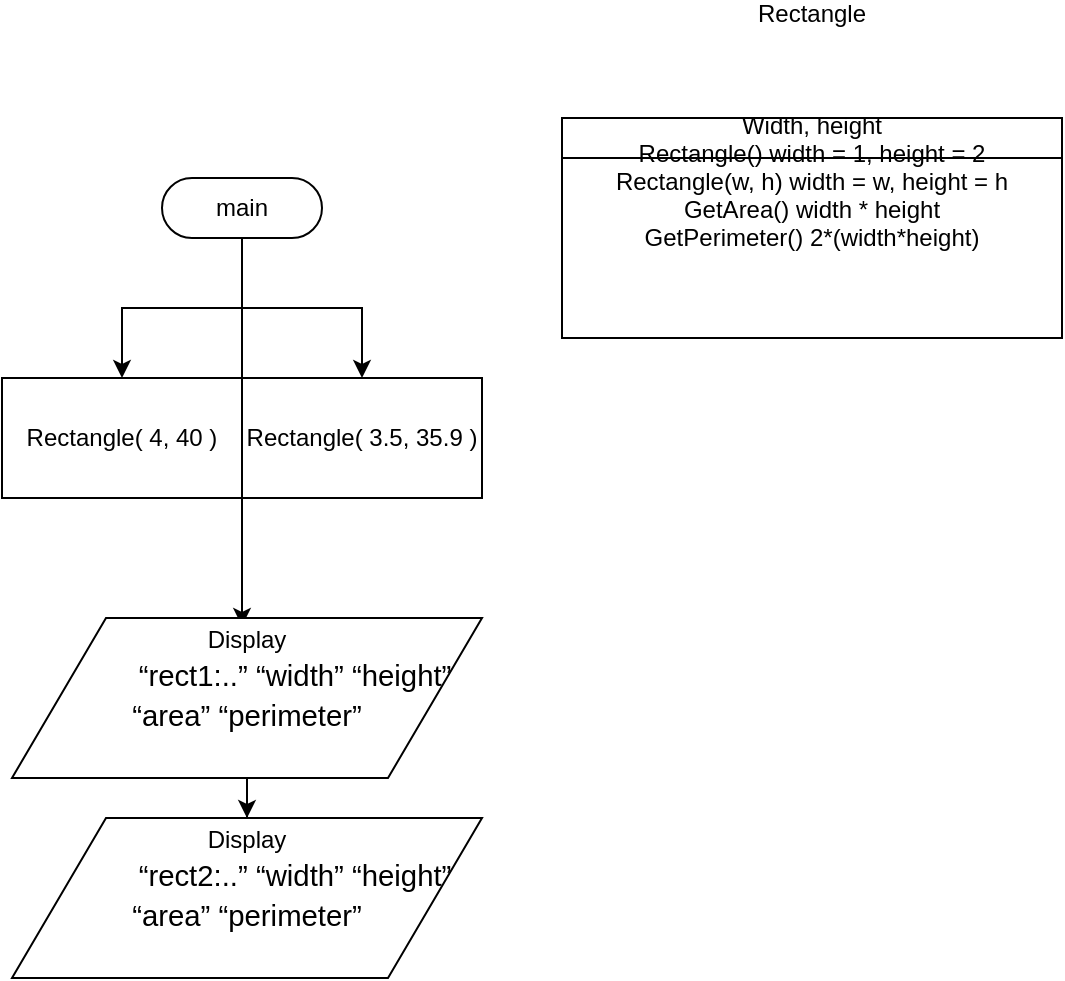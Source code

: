 <mxfile version="25.0.3">
  <diagram name="Page-1" id="nWav0FxMljMIpkVPyXGa">
    <mxGraphModel dx="691" dy="586" grid="1" gridSize="10" guides="1" tooltips="1" connect="1" arrows="1" fold="1" page="1" pageScale="1" pageWidth="850" pageHeight="1100" math="0" shadow="0">
      <root>
        <mxCell id="0" />
        <mxCell id="1" parent="0" />
        <mxCell id="vO2ole6xevDvYpz_UumO-3" value="" style="edgeStyle=orthogonalEdgeStyle;rounded=0;orthogonalLoop=1;jettySize=auto;html=1;" edge="1" parent="1" source="vO2ole6xevDvYpz_UumO-1" target="vO2ole6xevDvYpz_UumO-2">
          <mxGeometry relative="1" as="geometry" />
        </mxCell>
        <mxCell id="vO2ole6xevDvYpz_UumO-9" value="" style="edgeStyle=orthogonalEdgeStyle;rounded=0;orthogonalLoop=1;jettySize=auto;html=1;" edge="1" parent="1" source="vO2ole6xevDvYpz_UumO-1" target="vO2ole6xevDvYpz_UumO-8">
          <mxGeometry relative="1" as="geometry" />
        </mxCell>
        <mxCell id="vO2ole6xevDvYpz_UumO-10" style="edgeStyle=orthogonalEdgeStyle;rounded=0;orthogonalLoop=1;jettySize=auto;html=1;" edge="1" parent="1" source="vO2ole6xevDvYpz_UumO-1">
          <mxGeometry relative="1" as="geometry">
            <mxPoint x="310" y="334" as="targetPoint" />
          </mxGeometry>
        </mxCell>
        <mxCell id="vO2ole6xevDvYpz_UumO-1" value="main" style="html=1;dashed=0;whiteSpace=wrap;shape=mxgraph.dfd.start" vertex="1" parent="1">
          <mxGeometry x="270" y="110" width="80" height="30" as="geometry" />
        </mxCell>
        <mxCell id="vO2ole6xevDvYpz_UumO-2" value="Rectangle( 4, 40 )" style="whiteSpace=wrap;html=1;dashed=0;" vertex="1" parent="1">
          <mxGeometry x="190" y="210" width="120" height="60" as="geometry" />
        </mxCell>
        <mxCell id="vO2ole6xevDvYpz_UumO-8" value="Rectangle( 3.5, 35.9 )" style="whiteSpace=wrap;html=1;dashed=0;" vertex="1" parent="1">
          <mxGeometry x="310" y="210" width="120" height="60" as="geometry" />
        </mxCell>
        <mxCell id="vO2ole6xevDvYpz_UumO-13" value="" style="edgeStyle=orthogonalEdgeStyle;rounded=0;orthogonalLoop=1;jettySize=auto;html=1;" edge="1" parent="1" source="vO2ole6xevDvYpz_UumO-11" target="vO2ole6xevDvYpz_UumO-12">
          <mxGeometry relative="1" as="geometry" />
        </mxCell>
        <mxCell id="vO2ole6xevDvYpz_UumO-11" value="Display&lt;div&gt;&lt;span id=&quot;docs-internal-guid-20cb38a5-7fff-5b3b-3c27-8b09750b406d&quot;&gt;&lt;p style=&quot;line-height:1.38;text-indent: 36pt;margin-top:0pt;margin-bottom:0pt;&quot; dir=&quot;ltr&quot;&gt;&lt;span style=&quot;font-size: 11pt; font-family: Arial, sans-serif; background-color: transparent; font-variant-numeric: normal; font-variant-east-asian: normal; font-variant-alternates: normal; font-variant-position: normal; font-variant-emoji: normal; vertical-align: baseline; white-space-collapse: preserve;&quot;&gt;“rect1:..” “width” “height” “area” “perimeter”&lt;/span&gt;&lt;/p&gt;&lt;div&gt;&lt;span style=&quot;font-size: 11pt; font-family: Arial, sans-serif; background-color: transparent; font-variant-numeric: normal; font-variant-east-asian: normal; font-variant-alternates: normal; font-variant-position: normal; font-variant-emoji: normal; vertical-align: baseline; white-space-collapse: preserve;&quot;&gt;&lt;br&gt;&lt;/span&gt;&lt;/div&gt;&lt;/span&gt;&lt;/div&gt;" style="shape=parallelogram;perimeter=parallelogramPerimeter;whiteSpace=wrap;html=1;dashed=0;" vertex="1" parent="1">
          <mxGeometry x="195" y="330" width="235" height="80" as="geometry" />
        </mxCell>
        <mxCell id="vO2ole6xevDvYpz_UumO-12" value="Display&lt;div&gt;&lt;span id=&quot;docs-internal-guid-20cb38a5-7fff-5b3b-3c27-8b09750b406d&quot;&gt;&lt;p style=&quot;line-height:1.38;text-indent: 36pt;margin-top:0pt;margin-bottom:0pt;&quot; dir=&quot;ltr&quot;&gt;&lt;span style=&quot;font-size: 11pt; font-family: Arial, sans-serif; background-color: transparent; font-variant-numeric: normal; font-variant-east-asian: normal; font-variant-alternates: normal; font-variant-position: normal; font-variant-emoji: normal; vertical-align: baseline; white-space-collapse: preserve;&quot;&gt;“rect2:..” “width” “height” “area” “perimeter”&lt;/span&gt;&lt;/p&gt;&lt;div&gt;&lt;span style=&quot;font-size: 11pt; font-family: Arial, sans-serif; background-color: transparent; font-variant-numeric: normal; font-variant-east-asian: normal; font-variant-alternates: normal; font-variant-position: normal; font-variant-emoji: normal; vertical-align: baseline; white-space-collapse: preserve;&quot;&gt;&lt;br&gt;&lt;/span&gt;&lt;/div&gt;&lt;/span&gt;&lt;/div&gt;" style="shape=parallelogram;perimeter=parallelogramPerimeter;whiteSpace=wrap;html=1;dashed=0;" vertex="1" parent="1">
          <mxGeometry x="195" y="430" width="235" height="80" as="geometry" />
        </mxCell>
        <mxCell id="vO2ole6xevDvYpz_UumO-14" value="Rectangle&#xa;&#xa;&#xa;&#xa;Width, height&#xa;&#x9;Rectangle() width = 1, height = 2&#xa;&#x9;Rectangle(w, h) width = w, height = h&#xa;&#x9;GetArea() width * height&#xa;&#x9;GetPerimeter() 2*(width*height)&#xa;" style="swimlane;fontStyle=0;childLayout=stackLayout;horizontal=1;startSize=20;fillColor=#ffffff;horizontalStack=0;resizeParent=1;resizeParentMax=0;resizeLast=0;collapsible=0;marginBottom=0;swimlaneFillColor=#ffffff;" vertex="1" parent="1">
          <mxGeometry x="470" y="80" width="250" height="110" as="geometry" />
        </mxCell>
      </root>
    </mxGraphModel>
  </diagram>
</mxfile>
